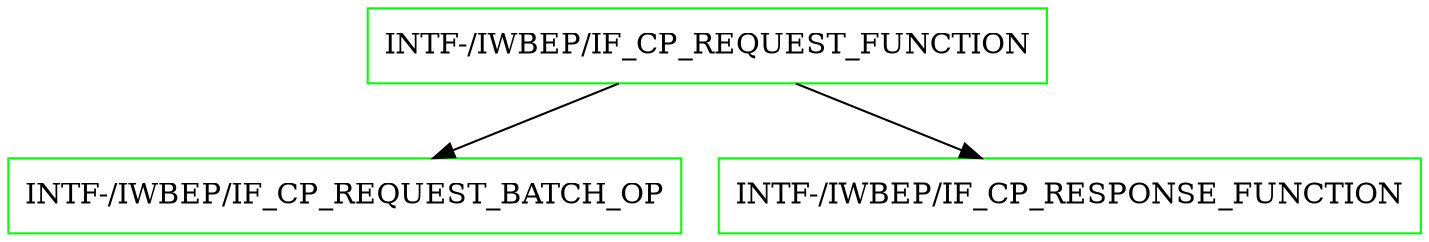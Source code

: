 digraph G {
  "INTF-/IWBEP/IF_CP_REQUEST_FUNCTION" [shape=box,color=green];
  "INTF-/IWBEP/IF_CP_REQUEST_BATCH_OP" [shape=box,color=green,URL="./INTF_%23IWBEP%23IF_CP_REQUEST_BATCH_OP.html"];
  "INTF-/IWBEP/IF_CP_RESPONSE_FUNCTION" [shape=box,color=green,URL="./INTF_%23IWBEP%23IF_CP_RESPONSE_FUNCTION.html"];
  "INTF-/IWBEP/IF_CP_REQUEST_FUNCTION" -> "INTF-/IWBEP/IF_CP_RESPONSE_FUNCTION";
  "INTF-/IWBEP/IF_CP_REQUEST_FUNCTION" -> "INTF-/IWBEP/IF_CP_REQUEST_BATCH_OP";
}
